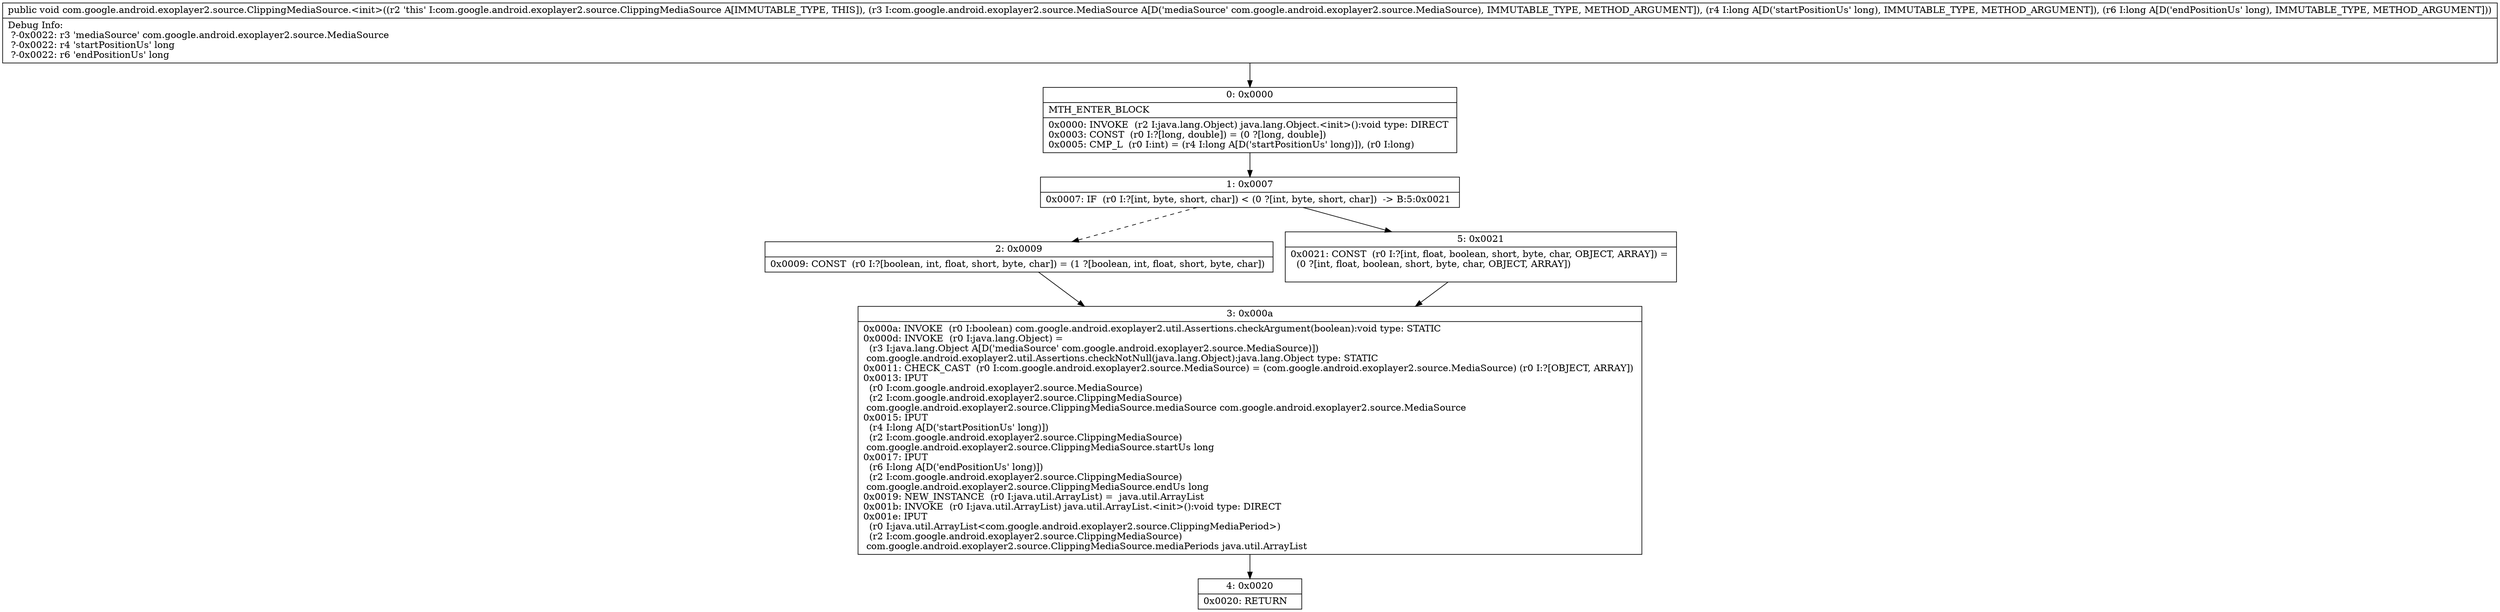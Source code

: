 digraph "CFG forcom.google.android.exoplayer2.source.ClippingMediaSource.\<init\>(Lcom\/google\/android\/exoplayer2\/source\/MediaSource;JJ)V" {
Node_0 [shape=record,label="{0\:\ 0x0000|MTH_ENTER_BLOCK\l|0x0000: INVOKE  (r2 I:java.lang.Object) java.lang.Object.\<init\>():void type: DIRECT \l0x0003: CONST  (r0 I:?[long, double]) = (0 ?[long, double]) \l0x0005: CMP_L  (r0 I:int) = (r4 I:long A[D('startPositionUs' long)]), (r0 I:long) \l}"];
Node_1 [shape=record,label="{1\:\ 0x0007|0x0007: IF  (r0 I:?[int, byte, short, char]) \< (0 ?[int, byte, short, char])  \-\> B:5:0x0021 \l}"];
Node_2 [shape=record,label="{2\:\ 0x0009|0x0009: CONST  (r0 I:?[boolean, int, float, short, byte, char]) = (1 ?[boolean, int, float, short, byte, char]) \l}"];
Node_3 [shape=record,label="{3\:\ 0x000a|0x000a: INVOKE  (r0 I:boolean) com.google.android.exoplayer2.util.Assertions.checkArgument(boolean):void type: STATIC \l0x000d: INVOKE  (r0 I:java.lang.Object) = \l  (r3 I:java.lang.Object A[D('mediaSource' com.google.android.exoplayer2.source.MediaSource)])\l com.google.android.exoplayer2.util.Assertions.checkNotNull(java.lang.Object):java.lang.Object type: STATIC \l0x0011: CHECK_CAST  (r0 I:com.google.android.exoplayer2.source.MediaSource) = (com.google.android.exoplayer2.source.MediaSource) (r0 I:?[OBJECT, ARRAY]) \l0x0013: IPUT  \l  (r0 I:com.google.android.exoplayer2.source.MediaSource)\l  (r2 I:com.google.android.exoplayer2.source.ClippingMediaSource)\l com.google.android.exoplayer2.source.ClippingMediaSource.mediaSource com.google.android.exoplayer2.source.MediaSource \l0x0015: IPUT  \l  (r4 I:long A[D('startPositionUs' long)])\l  (r2 I:com.google.android.exoplayer2.source.ClippingMediaSource)\l com.google.android.exoplayer2.source.ClippingMediaSource.startUs long \l0x0017: IPUT  \l  (r6 I:long A[D('endPositionUs' long)])\l  (r2 I:com.google.android.exoplayer2.source.ClippingMediaSource)\l com.google.android.exoplayer2.source.ClippingMediaSource.endUs long \l0x0019: NEW_INSTANCE  (r0 I:java.util.ArrayList) =  java.util.ArrayList \l0x001b: INVOKE  (r0 I:java.util.ArrayList) java.util.ArrayList.\<init\>():void type: DIRECT \l0x001e: IPUT  \l  (r0 I:java.util.ArrayList\<com.google.android.exoplayer2.source.ClippingMediaPeriod\>)\l  (r2 I:com.google.android.exoplayer2.source.ClippingMediaSource)\l com.google.android.exoplayer2.source.ClippingMediaSource.mediaPeriods java.util.ArrayList \l}"];
Node_4 [shape=record,label="{4\:\ 0x0020|0x0020: RETURN   \l}"];
Node_5 [shape=record,label="{5\:\ 0x0021|0x0021: CONST  (r0 I:?[int, float, boolean, short, byte, char, OBJECT, ARRAY]) = \l  (0 ?[int, float, boolean, short, byte, char, OBJECT, ARRAY])\l \l}"];
MethodNode[shape=record,label="{public void com.google.android.exoplayer2.source.ClippingMediaSource.\<init\>((r2 'this' I:com.google.android.exoplayer2.source.ClippingMediaSource A[IMMUTABLE_TYPE, THIS]), (r3 I:com.google.android.exoplayer2.source.MediaSource A[D('mediaSource' com.google.android.exoplayer2.source.MediaSource), IMMUTABLE_TYPE, METHOD_ARGUMENT]), (r4 I:long A[D('startPositionUs' long), IMMUTABLE_TYPE, METHOD_ARGUMENT]), (r6 I:long A[D('endPositionUs' long), IMMUTABLE_TYPE, METHOD_ARGUMENT]))  | Debug Info:\l  ?\-0x0022: r3 'mediaSource' com.google.android.exoplayer2.source.MediaSource\l  ?\-0x0022: r4 'startPositionUs' long\l  ?\-0x0022: r6 'endPositionUs' long\l}"];
MethodNode -> Node_0;
Node_0 -> Node_1;
Node_1 -> Node_2[style=dashed];
Node_1 -> Node_5;
Node_2 -> Node_3;
Node_3 -> Node_4;
Node_5 -> Node_3;
}

